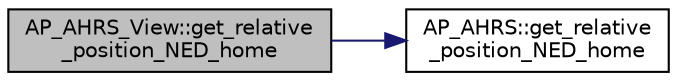 digraph "AP_AHRS_View::get_relative_position_NED_home"
{
 // INTERACTIVE_SVG=YES
  edge [fontname="Helvetica",fontsize="10",labelfontname="Helvetica",labelfontsize="10"];
  node [fontname="Helvetica",fontsize="10",shape=record];
  rankdir="LR";
  Node1 [label="AP_AHRS_View::get_relative\l_position_NED_home",height=0.2,width=0.4,color="black", fillcolor="grey75", style="filled", fontcolor="black"];
  Node1 -> Node2 [color="midnightblue",fontsize="10",style="solid",fontname="Helvetica"];
  Node2 [label="AP_AHRS::get_relative\l_position_NED_home",height=0.2,width=0.4,color="black", fillcolor="white", style="filled",URL="$classAP__AHRS.html#a9dc20dcc42bcfdd940607521f89c4124"];
}
